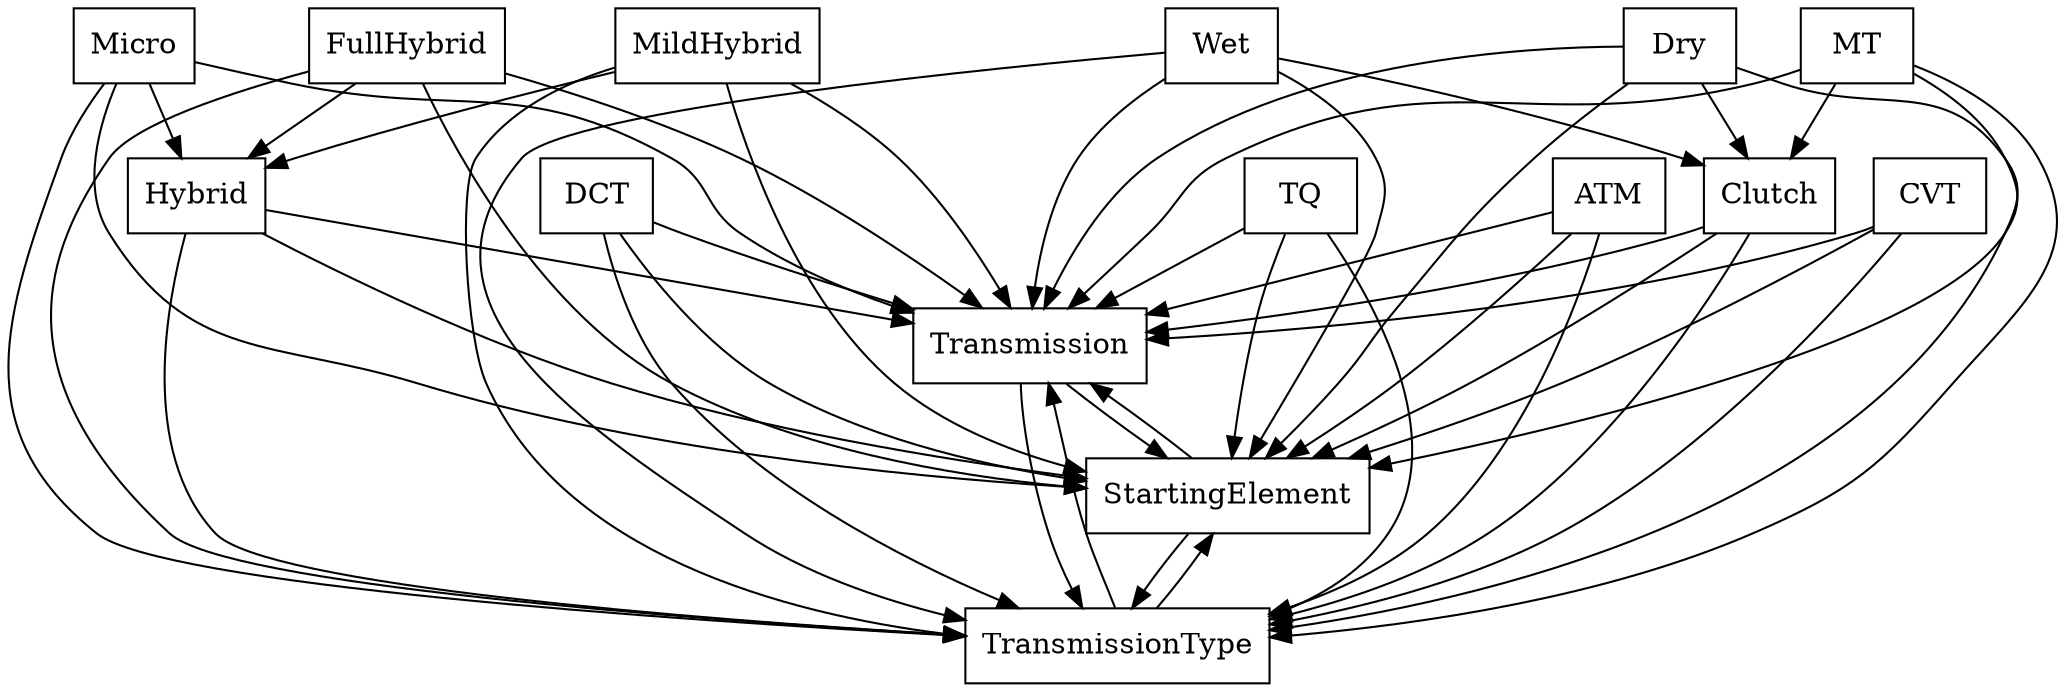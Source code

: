 digraph{
graph [rankdir=TB];
node [shape=box];
edge [arrowhead=normal];
0[label="Wet",]
1[label="Transmission",]
2[label="MildHybrid",]
3[label="StartingElement",]
4[label="FullHybrid",]
5[label="Hybrid",]
6[label="TQ",]
7[label="MT",]
8[label="ATM",]
9[label="DCT",]
10[label="TransmissionType",]
11[label="Clutch",]
12[label="Micro",]
13[label="CVT",]
14[label="Dry",]
0->1[label="",]
0->3[label="",]
0->10[label="",]
0->11[label="",]
1->3[label="",]
1->10[label="",]
2->1[label="",]
2->3[label="",]
2->5[label="",]
2->10[label="",]
3->1[label="",]
3->10[label="",]
4->1[label="",]
4->3[label="",]
4->5[label="",]
4->10[label="",]
5->1[label="",]
5->3[label="",]
5->10[label="",]
6->1[label="",]
6->3[label="",]
6->10[label="",]
7->1[label="",]
7->3[label="",]
7->10[label="",]
7->11[label="",]
8->1[label="",]
8->3[label="",]
8->10[label="",]
9->1[label="",]
9->3[label="",]
9->10[label="",]
10->1[label="",]
10->3[label="",]
11->1[label="",]
11->3[label="",]
11->10[label="",]
12->1[label="",]
12->3[label="",]
12->5[label="",]
12->10[label="",]
13->1[label="",]
13->3[label="",]
13->10[label="",]
14->1[label="",]
14->3[label="",]
14->10[label="",]
14->11[label="",]
}
